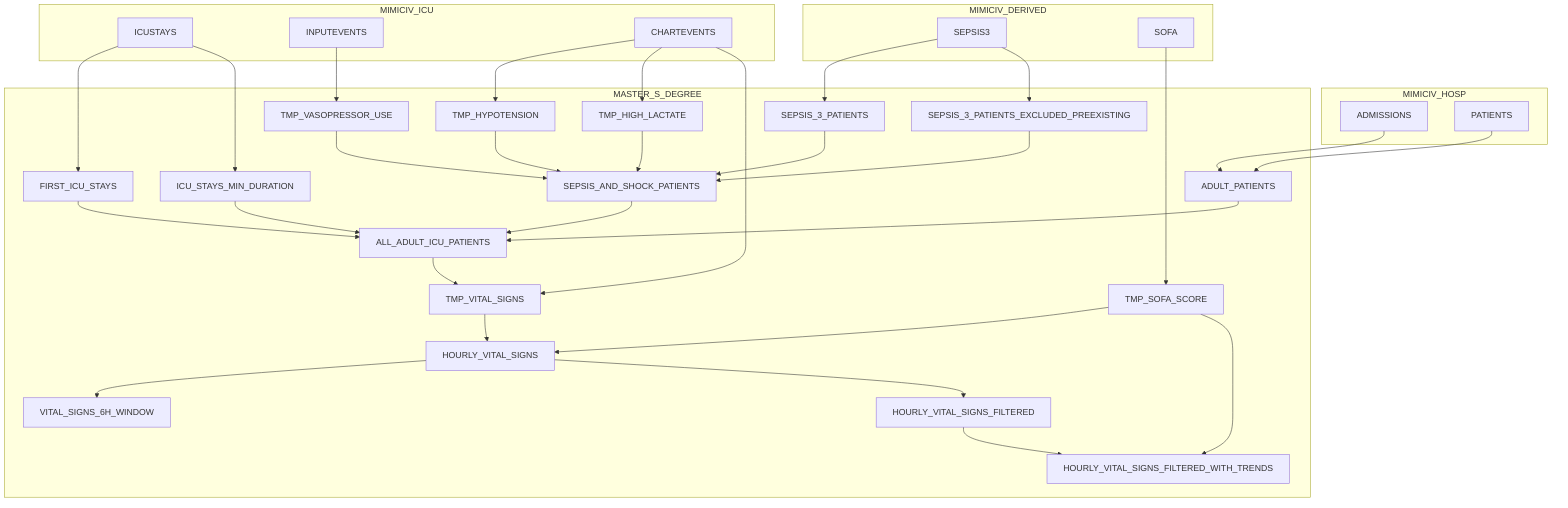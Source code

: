 graph TD
    subgraph MIMICIV_ICU
        D[ICUSTAYS]
        J[INPUTEVENTS]
        L[CHARTEVENTS]
    end

    subgraph MIMICIV_HOSP
        A[ADMISSIONS]
        C[PATIENTS]
    end

    subgraph MIMICIV_DERIVED
        G[SEPSIS3]
        R[SOFA]
    end

    subgraph MASTER_S_DEGREE
        B[ADULT_PATIENTS]
        E[FIRST_ICU_STAYS]
        F[ICU_STAYS_MIN_DURATION]
        H[SEPSIS_3_PATIENTS]
        I[SEPSIS_3_PATIENTS_EXCLUDED_PREEXISTING]
        K[TMP_VASOPRESSOR_USE]
        M[TMP_HYPOTENSION]
        N[TMP_HIGH_LACTATE]
        O[SEPSIS_AND_SHOCK_PATIENTS]
        P[ALL_ADULT_ICU_PATIENTS]
        Q[TMP_VITAL_SIGNS]
        S[TMP_SOFA_SCORE]
        T[HOURLY_VITAL_SIGNS]
        U[VITAL_SIGNS_6H_WINDOW]
        V[HOURLY_VITAL_SIGNS_FILTERED]
        W[HOURLY_VITAL_SIGNS_FILTERED_WITH_TRENDS]
    end

    A --> B
    C --> B
    D --> E
    D --> F
    G --> H
    G --> I
    J --> K
    L --> M
    L --> N
    H --> O
    I --> O
    K --> O
    M --> O
    N --> O
    B --> P
    E --> P
    O --> P
    F --> P
    L --> Q
    P --> Q
    R --> S
    Q --> T
    S --> T
    T --> U
    T --> V
    V --> W
    S --> W